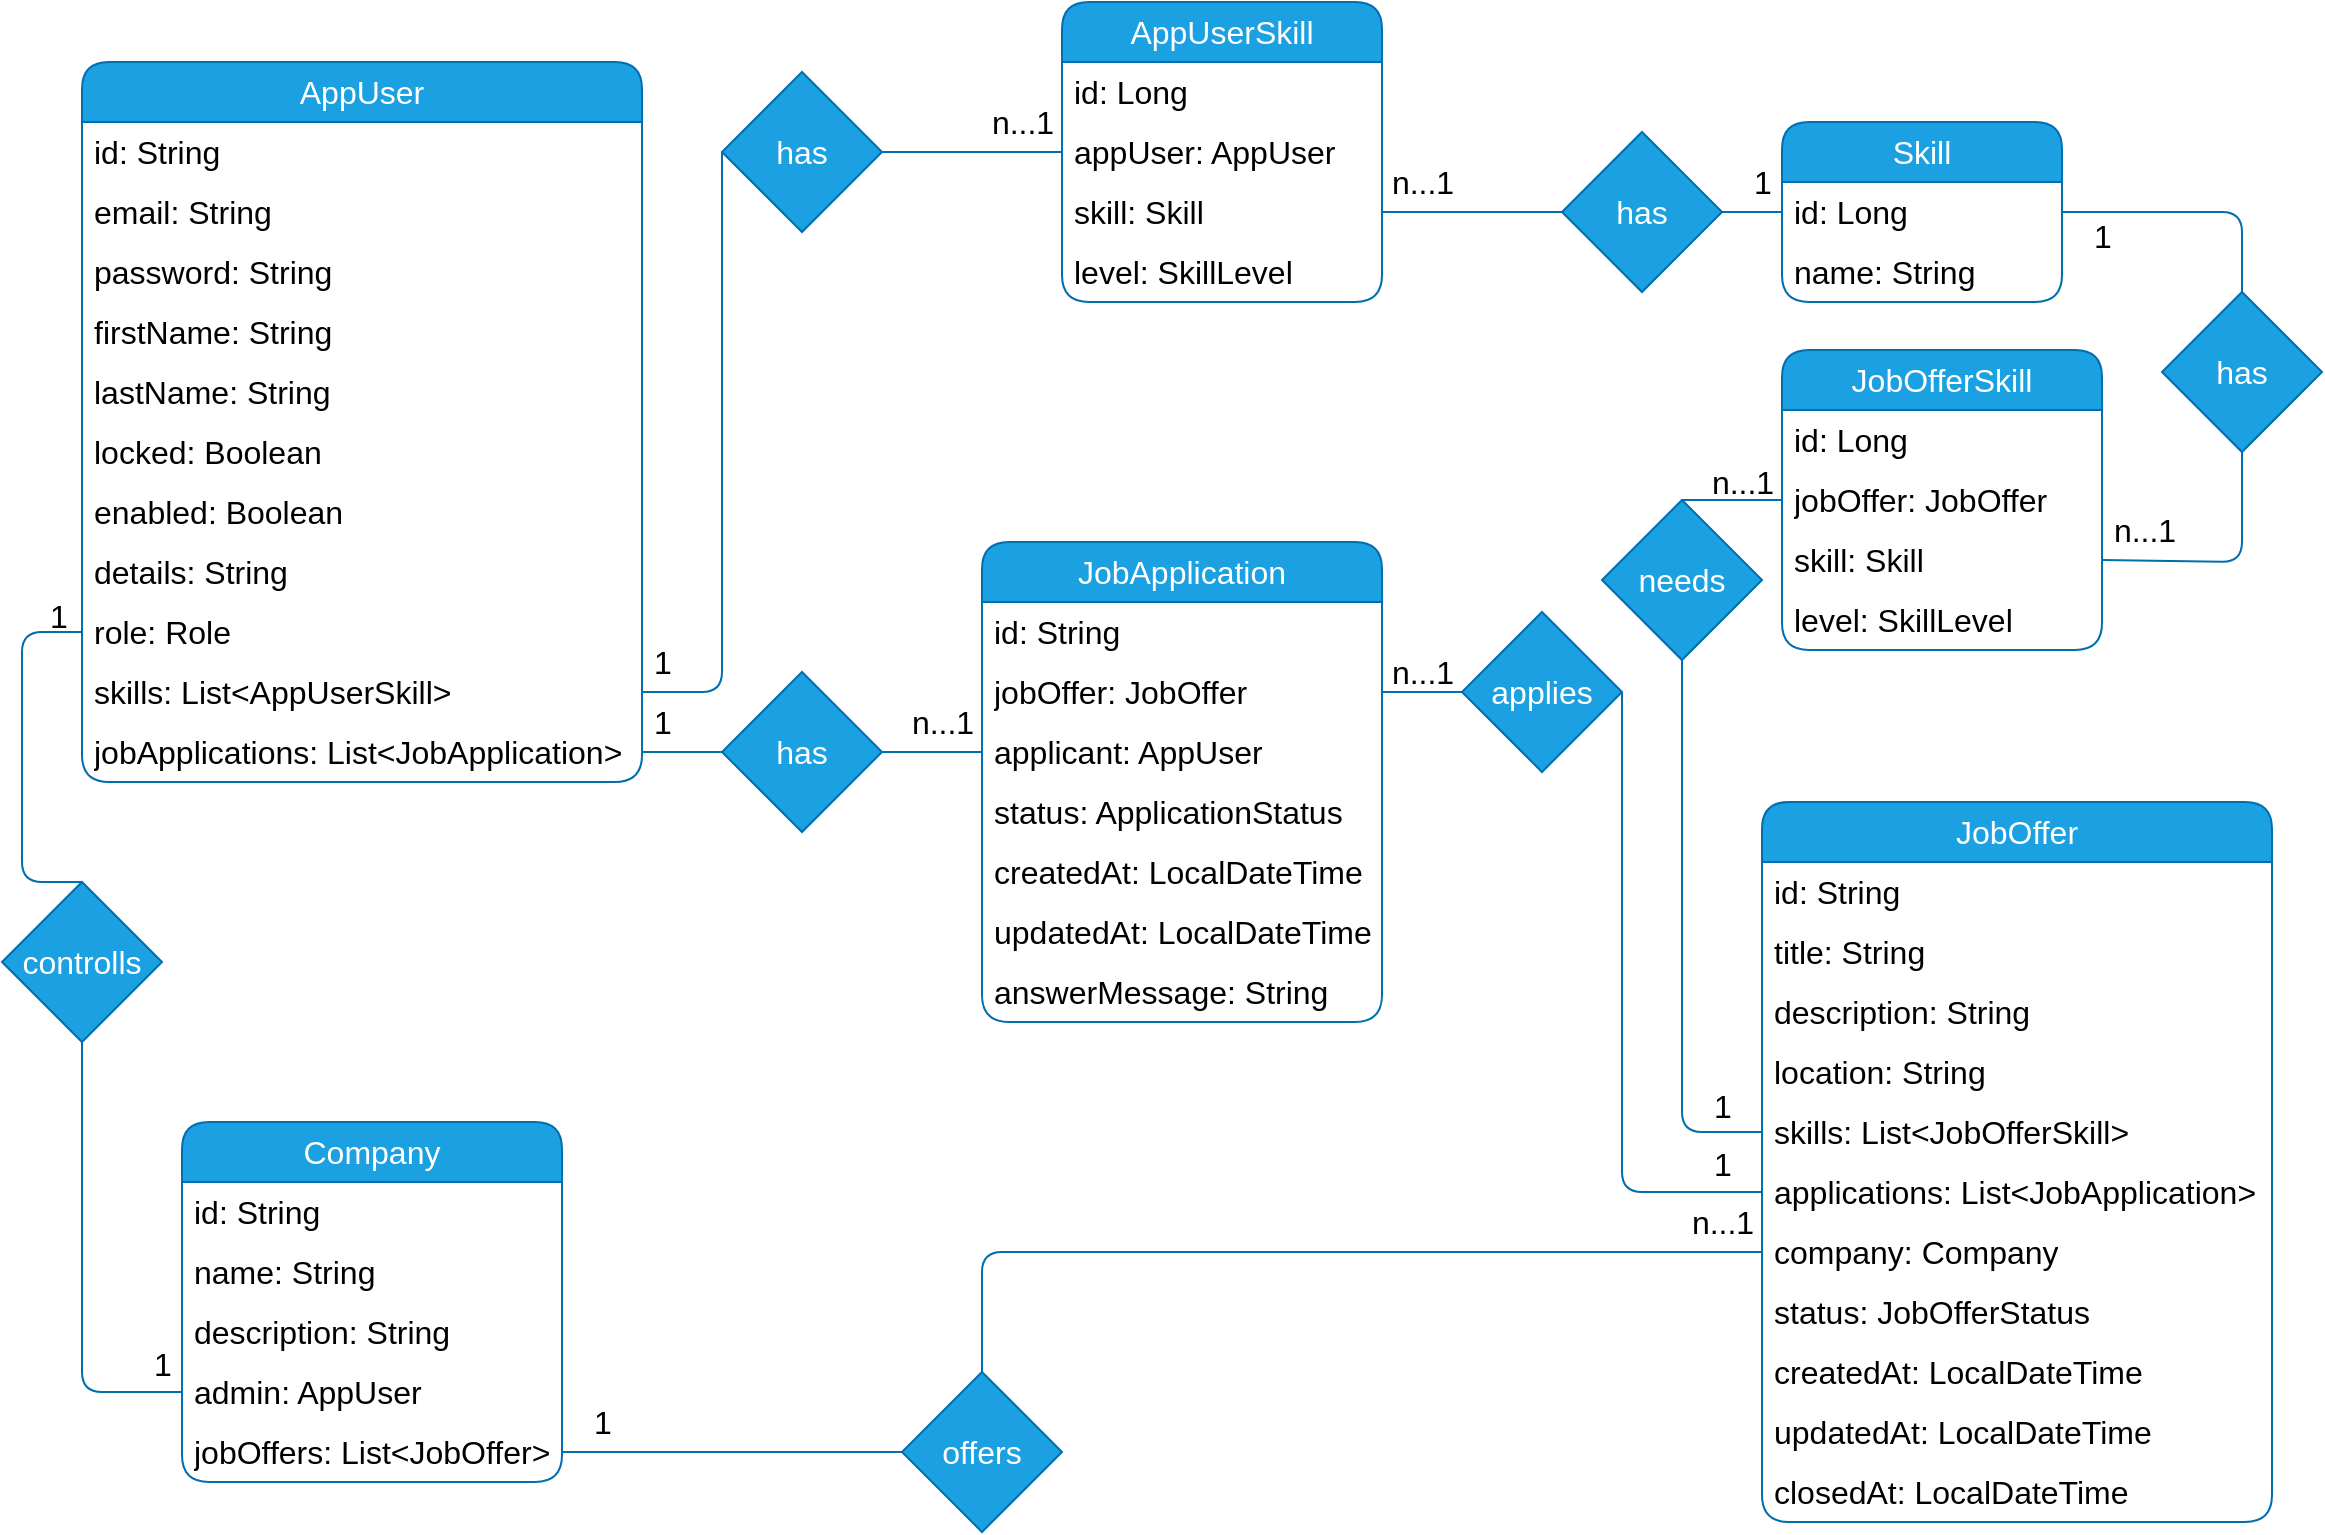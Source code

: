 <mxfile version="20.5.3" type="embed" pages="3"><diagram id="8QYswFCYHAxbA2caHM5U" name="ERM"><mxGraphModel dx="336" dy="162" grid="1" gridSize="10" guides="1" tooltips="1" connect="1" arrows="1" fold="1" page="1" pageScale="1" pageWidth="1169" pageHeight="827" math="0" shadow="0"><root><mxCell id="0"/><mxCell id="1" parent="0"/><mxCell id="2" value="AppUser" style="swimlane;fontStyle=0;childLayout=stackLayout;horizontal=1;startSize=30;horizontalStack=0;resizeParent=1;resizeParentMax=0;resizeLast=0;collapsible=1;marginBottom=0;whiteSpace=wrap;html=1;rounded=1;swimlaneLine=1;glass=0;shadow=0;fillColor=#1ba1e2;strokeColor=#006EAF;swimlaneFillColor=none;align=center;fontColor=#ffffff;fontSize=16;" parent="1" vertex="1"><mxGeometry x="40" y="70" width="280" height="360" as="geometry"><mxRectangle x="190" y="100" width="70" height="30" as="alternateBounds"/></mxGeometry></mxCell><mxCell id="3" value="id: String&lt;span style=&quot;white-space: pre; font-size: 16px;&quot;&gt;&lt;span style=&quot;white-space: pre; font-size: 16px;&quot;&gt;&#9;&lt;/span&gt;&lt;/span&gt;" style="text;strokeColor=none;fillColor=none;align=left;verticalAlign=middle;spacingLeft=4;spacingRight=4;overflow=hidden;points=[[0,0.5],[1,0.5]];portConstraint=eastwest;rotatable=0;whiteSpace=wrap;html=1;fontSize=16;" parent="2" vertex="1"><mxGeometry y="30" width="280" height="30" as="geometry"/></mxCell><mxCell id="4" value="email: String" style="text;strokeColor=none;fillColor=none;align=left;verticalAlign=middle;spacingLeft=4;spacingRight=4;overflow=hidden;points=[[0,0.5],[1,0.5]];portConstraint=eastwest;rotatable=0;whiteSpace=wrap;html=1;fontSize=16;" parent="2" vertex="1"><mxGeometry y="60" width="280" height="30" as="geometry"/></mxCell><mxCell id="5" value="password: String" style="text;strokeColor=none;fillColor=none;align=left;verticalAlign=middle;spacingLeft=4;spacingRight=4;overflow=hidden;points=[[0,0.5],[1,0.5]];portConstraint=eastwest;rotatable=0;whiteSpace=wrap;html=1;fontSize=16;" parent="2" vertex="1"><mxGeometry y="90" width="280" height="30" as="geometry"/></mxCell><mxCell id="21" value="firstName: String" style="text;strokeColor=none;fillColor=none;align=left;verticalAlign=middle;spacingLeft=4;spacingRight=4;overflow=hidden;points=[[0,0.5],[1,0.5]];portConstraint=eastwest;rotatable=0;whiteSpace=wrap;html=1;fontSize=16;" parent="2" vertex="1"><mxGeometry y="120" width="280" height="30" as="geometry"/></mxCell><mxCell id="22" value="lastName: String" style="text;strokeColor=none;fillColor=none;align=left;verticalAlign=middle;spacingLeft=4;spacingRight=4;overflow=hidden;points=[[0,0.5],[1,0.5]];portConstraint=eastwest;rotatable=0;whiteSpace=wrap;html=1;fontSize=16;" parent="2" vertex="1"><mxGeometry y="150" width="280" height="30" as="geometry"/></mxCell><mxCell id="25" value="locked: Boolean" style="text;strokeColor=none;fillColor=none;align=left;verticalAlign=middle;spacingLeft=4;spacingRight=4;overflow=hidden;points=[[0,0.5],[1,0.5]];portConstraint=eastwest;rotatable=0;whiteSpace=wrap;html=1;fontSize=16;" parent="2" vertex="1"><mxGeometry y="180" width="280" height="30" as="geometry"/></mxCell><mxCell id="24" value="enabled: Boolean" style="text;strokeColor=none;fillColor=none;align=left;verticalAlign=middle;spacingLeft=4;spacingRight=4;overflow=hidden;points=[[0,0.5],[1,0.5]];portConstraint=eastwest;rotatable=0;whiteSpace=wrap;html=1;fontSize=16;" parent="2" vertex="1"><mxGeometry y="210" width="280" height="30" as="geometry"/></mxCell><mxCell id="29" value="details: String" style="text;strokeColor=none;fillColor=none;align=left;verticalAlign=middle;spacingLeft=4;spacingRight=4;overflow=hidden;points=[[0,0.5],[1,0.5]];portConstraint=eastwest;rotatable=0;whiteSpace=wrap;html=1;fontSize=16;" parent="2" vertex="1"><mxGeometry y="240" width="280" height="30" as="geometry"/></mxCell><mxCell id="23" value="role: Role" style="text;strokeColor=none;fillColor=none;align=left;verticalAlign=middle;spacingLeft=4;spacingRight=4;overflow=hidden;points=[[0,0.5],[1,0.5]];portConstraint=eastwest;rotatable=0;whiteSpace=wrap;html=1;fontSize=16;" parent="2" vertex="1"><mxGeometry y="270" width="280" height="30" as="geometry"/></mxCell><mxCell id="116" value="skills: List&amp;lt;AppUserSkill&amp;gt;" style="text;strokeColor=none;fillColor=none;align=left;verticalAlign=middle;spacingLeft=4;spacingRight=4;overflow=hidden;points=[[0,0.5],[1,0.5]];portConstraint=eastwest;rotatable=0;whiteSpace=wrap;html=1;fontSize=16;" vertex="1" parent="2"><mxGeometry y="300" width="280" height="30" as="geometry"/></mxCell><mxCell id="117" value="jobApplications: List&amp;lt;JobApplication&amp;gt;" style="text;strokeColor=none;fillColor=none;align=left;verticalAlign=middle;spacingLeft=4;spacingRight=4;overflow=hidden;points=[[0,0.5],[1,0.5]];portConstraint=eastwest;rotatable=0;whiteSpace=wrap;html=1;fontSize=16;" vertex="1" parent="2"><mxGeometry y="330" width="280" height="30" as="geometry"/></mxCell><mxCell id="6" value="Skill" style="swimlane;fontStyle=0;childLayout=stackLayout;horizontal=1;startSize=30;horizontalStack=0;resizeParent=1;resizeParentMax=0;resizeLast=0;collapsible=1;marginBottom=0;whiteSpace=wrap;html=1;fillColor=#1ba1e2;swimlaneFillColor=none;rounded=1;glass=0;shadow=0;fontColor=#ffffff;strokeColor=#006EAF;fontSize=16;" parent="1" vertex="1"><mxGeometry x="890" y="100" width="140" height="90" as="geometry"/></mxCell><mxCell id="7" value="id: Long" style="text;strokeColor=none;fillColor=none;align=left;verticalAlign=middle;spacingLeft=4;spacingRight=4;overflow=hidden;points=[[0,0.5],[1,0.5]];portConstraint=eastwest;rotatable=0;whiteSpace=wrap;html=1;fontSize=16;" parent="6" vertex="1"><mxGeometry y="30" width="140" height="30" as="geometry"/></mxCell><mxCell id="8" value="name: String" style="text;strokeColor=none;fillColor=none;align=left;verticalAlign=middle;spacingLeft=4;spacingRight=4;overflow=hidden;points=[[0,0.5],[1,0.5]];portConstraint=eastwest;rotatable=0;whiteSpace=wrap;html=1;fontSize=16;" parent="6" vertex="1"><mxGeometry y="60" width="140" height="30" as="geometry"/></mxCell><mxCell id="10" value="Company" style="swimlane;fontStyle=0;childLayout=stackLayout;horizontal=1;startSize=30;horizontalStack=0;resizeParent=1;resizeParentMax=0;resizeLast=0;collapsible=1;marginBottom=0;whiteSpace=wrap;html=1;rounded=1;fillColor=#1ba1e2;fontColor=#ffffff;strokeColor=#006EAF;fontSize=16;" parent="1" vertex="1"><mxGeometry x="90" y="600" width="190" height="180" as="geometry"/></mxCell><mxCell id="11" value="id: String" style="text;strokeColor=none;fillColor=none;align=left;verticalAlign=middle;spacingLeft=4;spacingRight=4;overflow=hidden;points=[[0,0.5],[1,0.5]];portConstraint=eastwest;rotatable=0;whiteSpace=wrap;html=1;fontSize=16;" parent="10" vertex="1"><mxGeometry y="30" width="190" height="30" as="geometry"/></mxCell><mxCell id="12" value="name: String" style="text;strokeColor=none;fillColor=none;align=left;verticalAlign=middle;spacingLeft=4;spacingRight=4;overflow=hidden;points=[[0,0.5],[1,0.5]];portConstraint=eastwest;rotatable=0;whiteSpace=wrap;html=1;fontSize=16;" parent="10" vertex="1"><mxGeometry y="60" width="190" height="30" as="geometry"/></mxCell><mxCell id="13" value="description: String" style="text;strokeColor=none;fillColor=none;align=left;verticalAlign=middle;spacingLeft=4;spacingRight=4;overflow=hidden;points=[[0,0.5],[1,0.5]];portConstraint=eastwest;rotatable=0;whiteSpace=wrap;html=1;fontSize=16;" parent="10" vertex="1"><mxGeometry y="90" width="190" height="30" as="geometry"/></mxCell><mxCell id="136" value="admin: AppUser" style="text;strokeColor=none;fillColor=none;align=left;verticalAlign=middle;spacingLeft=4;spacingRight=4;overflow=hidden;points=[[0,0.5],[1,0.5]];portConstraint=eastwest;rotatable=0;whiteSpace=wrap;html=1;fontSize=16;" vertex="1" parent="10"><mxGeometry y="120" width="190" height="30" as="geometry"/></mxCell><mxCell id="137" value="jobOffers: List&amp;lt;JobOffer&amp;gt;" style="text;strokeColor=none;fillColor=none;align=left;verticalAlign=middle;spacingLeft=4;spacingRight=4;overflow=hidden;points=[[0,0.5],[1,0.5]];portConstraint=eastwest;rotatable=0;whiteSpace=wrap;html=1;fontSize=16;" vertex="1" parent="10"><mxGeometry y="150" width="190" height="30" as="geometry"/></mxCell><mxCell id="14" value="JobOffer" style="swimlane;fontStyle=0;childLayout=stackLayout;horizontal=1;startSize=30;horizontalStack=0;resizeParent=1;resizeParentMax=0;resizeLast=0;collapsible=1;marginBottom=0;whiteSpace=wrap;html=1;rounded=1;fillColor=#1ba1e2;fontColor=#ffffff;strokeColor=#006EAF;fontSize=16;" parent="1" vertex="1"><mxGeometry x="880" y="440" width="255" height="360" as="geometry"/></mxCell><mxCell id="15" value="id: String" style="text;strokeColor=none;fillColor=none;align=left;verticalAlign=middle;spacingLeft=4;spacingRight=4;overflow=hidden;points=[[0,0.5],[1,0.5]];portConstraint=eastwest;rotatable=0;whiteSpace=wrap;html=1;fontSize=16;" parent="14" vertex="1"><mxGeometry y="30" width="255" height="30" as="geometry"/></mxCell><mxCell id="16" value="title: String" style="text;strokeColor=none;fillColor=none;align=left;verticalAlign=middle;spacingLeft=4;spacingRight=4;overflow=hidden;points=[[0,0.5],[1,0.5]];portConstraint=eastwest;rotatable=0;whiteSpace=wrap;html=1;fontSize=16;" parent="14" vertex="1"><mxGeometry y="60" width="255" height="30" as="geometry"/></mxCell><mxCell id="17" value="description: String" style="text;strokeColor=none;fillColor=none;align=left;verticalAlign=middle;spacingLeft=4;spacingRight=4;overflow=hidden;points=[[0,0.5],[1,0.5]];portConstraint=eastwest;rotatable=0;whiteSpace=wrap;html=1;fontSize=16;" parent="14" vertex="1"><mxGeometry y="90" width="255" height="30" as="geometry"/></mxCell><mxCell id="28" value="location: String" style="text;strokeColor=none;fillColor=none;align=left;verticalAlign=middle;spacingLeft=4;spacingRight=4;overflow=hidden;points=[[0,0.5],[1,0.5]];portConstraint=eastwest;rotatable=0;whiteSpace=wrap;html=1;fontSize=16;" parent="14" vertex="1"><mxGeometry y="120" width="255" height="30" as="geometry"/></mxCell><mxCell id="138" value="skills: List&amp;lt;JobOfferSkill&amp;gt;" style="text;strokeColor=none;fillColor=none;align=left;verticalAlign=middle;spacingLeft=4;spacingRight=4;overflow=hidden;points=[[0,0.5],[1,0.5]];portConstraint=eastwest;rotatable=0;whiteSpace=wrap;html=1;fontSize=16;" vertex="1" parent="14"><mxGeometry y="150" width="255" height="30" as="geometry"/></mxCell><mxCell id="115" value="applications: List&amp;lt;JobApplication&amp;gt;" style="text;strokeColor=none;fillColor=none;align=left;verticalAlign=middle;spacingLeft=4;spacingRight=4;overflow=hidden;points=[[0,0.5],[1,0.5]];portConstraint=eastwest;rotatable=0;whiteSpace=wrap;html=1;fontSize=16;" vertex="1" parent="14"><mxGeometry y="180" width="255" height="30" as="geometry"/></mxCell><mxCell id="139" value="company: Company" style="text;strokeColor=none;fillColor=none;align=left;verticalAlign=middle;spacingLeft=4;spacingRight=4;overflow=hidden;points=[[0,0.5],[1,0.5]];portConstraint=eastwest;rotatable=0;whiteSpace=wrap;html=1;fontSize=16;" vertex="1" parent="14"><mxGeometry y="210" width="255" height="30" as="geometry"/></mxCell><mxCell id="140" value="status: JobOfferStatus" style="text;strokeColor=none;fillColor=none;align=left;verticalAlign=middle;spacingLeft=4;spacingRight=4;overflow=hidden;points=[[0,0.5],[1,0.5]];portConstraint=eastwest;rotatable=0;whiteSpace=wrap;html=1;fontSize=16;" vertex="1" parent="14"><mxGeometry y="240" width="255" height="30" as="geometry"/></mxCell><mxCell id="142" value="createdAt: LocalDateTime" style="text;strokeColor=none;fillColor=none;align=left;verticalAlign=middle;spacingLeft=4;spacingRight=4;overflow=hidden;points=[[0,0.5],[1,0.5]];portConstraint=eastwest;rotatable=0;whiteSpace=wrap;html=1;fontSize=16;" vertex="1" parent="14"><mxGeometry y="270" width="255" height="30" as="geometry"/></mxCell><mxCell id="143" value="updatedAt: LocalDateTime" style="text;strokeColor=none;fillColor=none;align=left;verticalAlign=middle;spacingLeft=4;spacingRight=4;overflow=hidden;points=[[0,0.5],[1,0.5]];portConstraint=eastwest;rotatable=0;whiteSpace=wrap;html=1;fontSize=16;" vertex="1" parent="14"><mxGeometry y="300" width="255" height="30" as="geometry"/></mxCell><mxCell id="141" value="closedAt: LocalDateTime" style="text;strokeColor=none;fillColor=none;align=left;verticalAlign=middle;spacingLeft=4;spacingRight=4;overflow=hidden;points=[[0,0.5],[1,0.5]];portConstraint=eastwest;rotatable=0;whiteSpace=wrap;html=1;fontSize=16;" vertex="1" parent="14"><mxGeometry y="330" width="255" height="30" as="geometry"/></mxCell><mxCell id="37" style="edgeStyle=none;rounded=1;html=1;exitX=0;exitY=0.5;exitDx=0;exitDy=0;entryX=1;entryY=0.5;entryDx=0;entryDy=0;shadow=0;labelBackgroundColor=default;labelBorderColor=none;strokeColor=#006EAF;strokeWidth=1;fontSize=16;fontColor=#F0F0F0;startArrow=none;startFill=0;endArrow=none;endFill=0;fillColor=#1ba1e2;" parent="1" source="35" target="116" edge="1"><mxGeometry relative="1" as="geometry"><Array as="points"><mxPoint x="360" y="385"/></Array></mxGeometry></mxCell><mxCell id="40" value="1" style="edgeLabel;html=1;align=center;verticalAlign=middle;resizable=0;points=[];fontSize=16;fontColor=default;labelBackgroundColor=none;" parent="37" vertex="1" connectable="0"><mxGeometry x="0.108" y="3" relative="1" as="geometry"><mxPoint x="-33" y="83" as="offset"/></mxGeometry></mxCell><mxCell id="39" style="edgeStyle=none;rounded=1;html=1;exitX=1;exitY=0.5;exitDx=0;exitDy=0;entryX=0;entryY=0.5;entryDx=0;entryDy=0;shadow=0;labelBackgroundColor=default;labelBorderColor=none;strokeColor=#006EAF;strokeWidth=1;fontSize=16;fontColor=default;startArrow=none;startFill=0;endArrow=none;endFill=0;fillColor=#1ba1e2;" parent="1" source="97" target="7" edge="1"><mxGeometry relative="1" as="geometry"/></mxCell><mxCell id="35" value="has" style="rhombus;whiteSpace=wrap;html=1;rounded=0;shadow=0;glass=0;strokeColor=#006EAF;fontColor=#ffffff;fillColor=#1ba1e2;fontSize=16;" parent="1" vertex="1"><mxGeometry x="360" y="75" width="80" height="80" as="geometry"/></mxCell><mxCell id="43" style="edgeStyle=none;rounded=1;html=1;entryX=1;entryY=0.5;entryDx=0;entryDy=0;shadow=0;labelBackgroundColor=default;labelBorderColor=none;strokeColor=#006EAF;strokeWidth=1;fontSize=16;fontColor=default;startArrow=none;startFill=0;endArrow=none;endFill=0;fillColor=#1ba1e2;exitX=0.5;exitY=0;exitDx=0;exitDy=0;" parent="1" source="152" target="7" edge="1"><mxGeometry relative="1" as="geometry"><mxPoint x="1120" y="300" as="sourcePoint"/><Array as="points"><mxPoint x="1120" y="145"/></Array></mxGeometry></mxCell><mxCell id="46" value="n...1" style="edgeLabel;html=1;align=center;verticalAlign=middle;resizable=0;points=[];fontSize=16;fontColor=default;labelBackgroundColor=none;" parent="43" vertex="1" connectable="0"><mxGeometry x="0.255" y="-3" relative="1" as="geometry"><mxPoint x="-8" y="162" as="offset"/></mxGeometry></mxCell><mxCell id="45" style="edgeStyle=none;rounded=1;html=1;exitX=0.5;exitY=1;exitDx=0;exitDy=0;entryX=0;entryY=0.5;entryDx=0;entryDy=0;shadow=0;labelBackgroundColor=default;labelBorderColor=none;strokeColor=#006EAF;strokeWidth=1;fontSize=16;fontColor=default;startArrow=none;startFill=0;endArrow=none;endFill=0;fillColor=#1ba1e2;" parent="1" source="42" target="138" edge="1"><mxGeometry relative="1" as="geometry"><Array as="points"><mxPoint x="840" y="605"/></Array></mxGeometry></mxCell><mxCell id="47" value="1" style="edgeLabel;html=1;align=center;verticalAlign=middle;resizable=0;points=[];fontSize=16;fontColor=default;labelBackgroundColor=none;" parent="45" vertex="1" connectable="0"><mxGeometry x="0.236" y="2" relative="1" as="geometry"><mxPoint x="18" y="52" as="offset"/></mxGeometry></mxCell><mxCell id="42" value="needs" style="rhombus;whiteSpace=wrap;html=1;rounded=0;shadow=0;glass=0;strokeColor=#006EAF;fontSize=16;fontColor=#ffffff;fillColor=#1ba1e2;" parent="1" vertex="1"><mxGeometry x="800" y="289" width="80" height="80" as="geometry"/></mxCell><mxCell id="49" style="edgeStyle=none;rounded=1;html=1;exitX=0.5;exitY=0;exitDx=0;exitDy=0;entryX=0;entryY=0.5;entryDx=0;entryDy=0;shadow=0;labelBackgroundColor=default;labelBorderColor=none;strokeColor=#006EAF;strokeWidth=1;fontSize=16;fontColor=default;startArrow=none;startFill=0;endArrow=none;endFill=0;fillColor=#1ba1e2;" parent="1" source="48" target="139" edge="1"><mxGeometry relative="1" as="geometry"><Array as="points"><mxPoint x="490" y="665"/></Array></mxGeometry></mxCell><mxCell id="51" value="n...1" style="edgeLabel;html=1;align=center;verticalAlign=middle;resizable=0;points=[];fontSize=16;fontColor=default;labelBackgroundColor=none;" parent="49" vertex="1" connectable="0"><mxGeometry x="0.005" y="4" relative="1" as="geometry"><mxPoint x="204" y="-11" as="offset"/></mxGeometry></mxCell><mxCell id="50" style="edgeStyle=none;rounded=1;html=1;exitX=0;exitY=0.5;exitDx=0;exitDy=0;entryX=1;entryY=0.5;entryDx=0;entryDy=0;shadow=0;labelBackgroundColor=default;labelBorderColor=none;strokeColor=#006EAF;strokeWidth=1;fontSize=16;fontColor=default;startArrow=none;startFill=0;endArrow=none;endFill=0;fillColor=#1ba1e2;" parent="1" source="48" target="137" edge="1"><mxGeometry relative="1" as="geometry"/></mxCell><mxCell id="52" value="1" style="edgeLabel;html=1;align=center;verticalAlign=middle;resizable=0;points=[];fontSize=16;fontColor=default;labelBackgroundColor=none;" parent="50" vertex="1" connectable="0"><mxGeometry x="0.096" y="-2" relative="1" as="geometry"><mxPoint x="-57" y="-13" as="offset"/></mxGeometry></mxCell><mxCell id="48" value="offers" style="rhombus;whiteSpace=wrap;html=1;rounded=0;shadow=0;glass=0;strokeColor=#006EAF;fontSize=16;fontColor=#ffffff;fillColor=#1ba1e2;" parent="1" vertex="1"><mxGeometry x="450" y="725" width="80" height="80" as="geometry"/></mxCell><mxCell id="54" style="edgeStyle=none;html=1;exitX=0.5;exitY=0;exitDx=0;exitDy=0;shadow=0;labelBackgroundColor=default;labelBorderColor=none;strokeColor=#006EAF;strokeWidth=1;fontSize=16;fontColor=#F0F0F0;startArrow=none;startFill=0;endArrow=none;endFill=0;fillColor=#1ba1e2;rounded=1;entryX=0;entryY=0.5;entryDx=0;entryDy=0;" parent="1" source="53" target="23" edge="1"><mxGeometry relative="1" as="geometry"><Array as="points"><mxPoint x="10" y="480"/><mxPoint x="10" y="355"/></Array><mxPoint x="188" y="160" as="targetPoint"/></mxGeometry></mxCell><mxCell id="58" value="1" style="edgeLabel;html=1;align=center;verticalAlign=middle;resizable=0;points=[];fontSize=16;labelBackgroundColor=none;" parent="54" vertex="1" connectable="0"><mxGeometry x="0.502" relative="1" as="geometry"><mxPoint x="18" y="-24" as="offset"/></mxGeometry></mxCell><mxCell id="53" value="controlls" style="rhombus;whiteSpace=wrap;html=1;rounded=0;shadow=0;glass=0;strokeColor=#006EAF;fontSize=16;fontColor=#ffffff;fillColor=#1ba1e2;" parent="1" vertex="1"><mxGeometry y="480" width="80" height="80" as="geometry"/></mxCell><mxCell id="63" style="edgeStyle=none;html=1;exitX=1;exitY=0.5;exitDx=0;exitDy=0;fontSize=16;endArrow=none;endFill=0;fillColor=#1ba1e2;strokeColor=#006EAF;entryX=0;entryY=0.5;entryDx=0;entryDy=0;" parent="1" source="61" target="115" edge="1"><mxGeometry relative="1" as="geometry"><Array as="points"><mxPoint x="810" y="635"/></Array><mxPoint x="880" y="640" as="targetPoint"/></mxGeometry></mxCell><mxCell id="64" value="1" style="edgeLabel;html=1;align=center;verticalAlign=middle;resizable=0;points=[];fontSize=16;labelBackgroundColor=none;" parent="63" vertex="1" connectable="0"><mxGeometry x="0.09" y="3" relative="1" as="geometry"><mxPoint x="47" y="61" as="offset"/></mxGeometry></mxCell><mxCell id="61" value="applies" style="rhombus;whiteSpace=wrap;html=1;rounded=0;shadow=0;glass=0;strokeColor=#006EAF;fontColor=#ffffff;fillColor=#1ba1e2;fontSize=16;" parent="1" vertex="1"><mxGeometry x="730" y="345" width="80" height="80" as="geometry"/></mxCell><mxCell id="62" style="edgeStyle=none;html=1;exitX=1;exitY=0.5;exitDx=0;exitDy=0;entryX=0;entryY=0.5;entryDx=0;entryDy=0;fontSize=16;endArrow=none;endFill=0;fillColor=#1ba1e2;strokeColor=#006EAF;startArrow=none;" parent="1" source="121" target="61" edge="1"><mxGeometry relative="1" as="geometry"><Array as="points"/></mxGeometry></mxCell><mxCell id="75" value="JobApplication" style="swimlane;fontStyle=0;childLayout=stackLayout;horizontal=1;startSize=30;horizontalStack=0;resizeParent=1;resizeParentMax=0;resizeLast=0;collapsible=1;marginBottom=0;whiteSpace=wrap;html=1;rounded=1;swimlaneLine=1;glass=0;shadow=0;fillColor=#1ba1e2;strokeColor=#006EAF;swimlaneFillColor=none;align=center;fontColor=#ffffff;fontSize=16;" parent="1" vertex="1"><mxGeometry x="490" y="310" width="200" height="240" as="geometry"><mxRectangle x="190" y="100" width="70" height="30" as="alternateBounds"/></mxGeometry></mxCell><mxCell id="120" value="id: String" style="text;strokeColor=none;fillColor=none;align=left;verticalAlign=middle;spacingLeft=4;spacingRight=4;overflow=hidden;points=[[0,0.5],[1,0.5]];portConstraint=eastwest;rotatable=0;whiteSpace=wrap;html=1;fontSize=16;" vertex="1" parent="75"><mxGeometry y="30" width="200" height="30" as="geometry"/></mxCell><mxCell id="121" value="jobOffer: JobOffer" style="text;strokeColor=none;fillColor=none;align=left;verticalAlign=middle;spacingLeft=4;spacingRight=4;overflow=hidden;points=[[0,0.5],[1,0.5]];portConstraint=eastwest;rotatable=0;whiteSpace=wrap;html=1;fontSize=16;" vertex="1" parent="75"><mxGeometry y="60" width="200" height="30" as="geometry"/></mxCell><mxCell id="122" value="applicant: AppUser" style="text;strokeColor=none;fillColor=none;align=left;verticalAlign=middle;spacingLeft=4;spacingRight=4;overflow=hidden;points=[[0,0.5],[1,0.5]];portConstraint=eastwest;rotatable=0;whiteSpace=wrap;html=1;fontSize=16;" vertex="1" parent="75"><mxGeometry y="90" width="200" height="30" as="geometry"/></mxCell><mxCell id="123" value="status: ApplicationStatus" style="text;strokeColor=none;fillColor=none;align=left;verticalAlign=middle;spacingLeft=4;spacingRight=4;overflow=hidden;points=[[0,0.5],[1,0.5]];portConstraint=eastwest;rotatable=0;whiteSpace=wrap;html=1;fontSize=16;" vertex="1" parent="75"><mxGeometry y="120" width="200" height="30" as="geometry"/></mxCell><mxCell id="129" value="createdAt: LocalDateTime" style="text;strokeColor=none;fillColor=none;align=left;verticalAlign=middle;spacingLeft=4;spacingRight=4;overflow=hidden;points=[[0,0.5],[1,0.5]];portConstraint=eastwest;rotatable=0;whiteSpace=wrap;html=1;fontSize=16;" vertex="1" parent="75"><mxGeometry y="150" width="200" height="30" as="geometry"/></mxCell><mxCell id="131" value="updatedAt: LocalDateTime" style="text;strokeColor=none;fillColor=none;align=left;verticalAlign=middle;spacingLeft=4;spacingRight=4;overflow=hidden;points=[[0,0.5],[1,0.5]];portConstraint=eastwest;rotatable=0;whiteSpace=wrap;html=1;fontSize=16;" vertex="1" parent="75"><mxGeometry y="180" width="200" height="30" as="geometry"/></mxCell><mxCell id="130" value="answerMessage: String" style="text;strokeColor=none;fillColor=none;align=left;verticalAlign=middle;spacingLeft=4;spacingRight=4;overflow=hidden;points=[[0,0.5],[1,0.5]];portConstraint=eastwest;rotatable=0;whiteSpace=wrap;html=1;fontSize=16;" vertex="1" parent="75"><mxGeometry y="210" width="200" height="30" as="geometry"/></mxCell><mxCell id="85" value="" style="edgeStyle=none;html=1;exitX=1;exitY=0.5;exitDx=0;exitDy=0;entryX=0;entryY=0.5;entryDx=0;entryDy=0;fontSize=16;endArrow=none;endFill=0;fillColor=#1ba1e2;strokeColor=#006EAF;startArrow=none;" parent="1" source="132" target="122" edge="1"><mxGeometry relative="1" as="geometry"><Array as="points"/><mxPoint x="180" y="175" as="sourcePoint"/><mxPoint x="540" y="280" as="targetPoint"/></mxGeometry></mxCell><mxCell id="93" style="edgeStyle=none;rounded=1;html=1;exitX=0.5;exitY=1;exitDx=0;exitDy=0;entryX=0;entryY=0.5;entryDx=0;entryDy=0;shadow=0;labelBackgroundColor=default;labelBorderColor=none;strokeColor=#006EAF;strokeWidth=1;fontSize=16;fontColor=default;startArrow=none;startFill=0;endArrow=none;endFill=0;fillColor=#1ba1e2;" edge="1" parent="1" source="53" target="136"><mxGeometry relative="1" as="geometry"><mxPoint x="430.0" y="570" as="sourcePoint"/><mxPoint x="189.44" y="630" as="targetPoint"/><Array as="points"><mxPoint x="40" y="735"/></Array></mxGeometry></mxCell><mxCell id="94" value="1" style="edgeLabel;html=1;align=center;verticalAlign=middle;resizable=0;points=[];fontSize=16;fontColor=default;labelBackgroundColor=none;" vertex="1" connectable="0" parent="93"><mxGeometry x="0.096" y="-2" relative="1" as="geometry"><mxPoint x="42" y="37" as="offset"/></mxGeometry></mxCell><mxCell id="87" value="AppUserSkill" style="swimlane;fontStyle=0;childLayout=stackLayout;horizontal=1;startSize=30;horizontalStack=0;resizeParent=1;resizeParentMax=0;resizeLast=0;collapsible=1;marginBottom=0;whiteSpace=wrap;html=1;rounded=1;swimlaneLine=1;glass=0;shadow=0;fillColor=#1ba1e2;strokeColor=#006EAF;swimlaneFillColor=none;align=center;fontColor=#ffffff;fontSize=16;" parent="1" vertex="1"><mxGeometry x="530" y="40" width="160" height="150" as="geometry"><mxRectangle x="190" y="100" width="70" height="30" as="alternateBounds"/></mxGeometry></mxCell><mxCell id="100" value="id: Long&lt;span style=&quot;white-space: pre; font-size: 16px;&quot;&gt;&lt;span style=&quot;white-space: pre; font-size: 16px;&quot;&gt;&#9;&lt;/span&gt;&lt;/span&gt;" style="text;strokeColor=none;fillColor=none;align=left;verticalAlign=middle;spacingLeft=4;spacingRight=4;overflow=hidden;points=[[0,0.5],[1,0.5]];portConstraint=eastwest;rotatable=0;whiteSpace=wrap;html=1;fontSize=16;" vertex="1" parent="87"><mxGeometry y="30" width="160" height="30" as="geometry"/></mxCell><mxCell id="101" value="appUser: AppUser" style="text;strokeColor=none;fillColor=none;align=left;verticalAlign=middle;spacingLeft=4;spacingRight=4;overflow=hidden;points=[[0,0.5],[1,0.5]];portConstraint=eastwest;rotatable=0;whiteSpace=wrap;html=1;fontSize=16;" vertex="1" parent="87"><mxGeometry y="60" width="160" height="30" as="geometry"/></mxCell><mxCell id="103" value="skill: Skill" style="text;strokeColor=none;fillColor=none;align=left;verticalAlign=middle;spacingLeft=4;spacingRight=4;overflow=hidden;points=[[0,0.5],[1,0.5]];portConstraint=eastwest;rotatable=0;whiteSpace=wrap;html=1;fontSize=16;" vertex="1" parent="87"><mxGeometry y="90" width="160" height="30" as="geometry"/></mxCell><mxCell id="105" value="level: SkillLevel" style="text;strokeColor=none;fillColor=none;align=left;verticalAlign=middle;spacingLeft=4;spacingRight=4;overflow=hidden;points=[[0,0.5],[1,0.5]];portConstraint=eastwest;rotatable=0;whiteSpace=wrap;html=1;fontSize=16;" vertex="1" parent="87"><mxGeometry y="120" width="160" height="30" as="geometry"/></mxCell><mxCell id="95" value="" style="edgeStyle=none;rounded=1;html=1;exitX=1;exitY=0.5;exitDx=0;exitDy=0;entryX=0;entryY=0.5;entryDx=0;entryDy=0;shadow=0;labelBackgroundColor=default;labelBorderColor=none;strokeColor=#006EAF;strokeWidth=1;fontSize=16;fontColor=default;startArrow=none;startFill=0;endArrow=none;endFill=0;fillColor=#1ba1e2;" edge="1" parent="1" source="35" target="101"><mxGeometry relative="1" as="geometry"><mxPoint x="454.0" y="85" as="sourcePoint"/><mxPoint x="940" y="80" as="targetPoint"/></mxGeometry></mxCell><mxCell id="96" value="1" style="edgeLabel;html=1;align=center;verticalAlign=middle;resizable=0;points=[];fontSize=16;fontColor=default;labelBackgroundColor=none;" vertex="1" connectable="0" parent="95"><mxGeometry x="-0.093" y="-1" relative="1" as="geometry"><mxPoint x="399" y="14" as="offset"/></mxGeometry></mxCell><mxCell id="97" value="has" style="rhombus;whiteSpace=wrap;html=1;rounded=0;shadow=0;glass=0;strokeColor=#006EAF;fontColor=#ffffff;fillColor=#1ba1e2;fontSize=16;" vertex="1" parent="1"><mxGeometry x="780" y="105" width="80" height="80" as="geometry"/></mxCell><mxCell id="98" value="" style="edgeStyle=none;rounded=1;html=1;exitX=1;exitY=0.5;exitDx=0;exitDy=0;entryX=0;entryY=0.5;entryDx=0;entryDy=0;shadow=0;labelBackgroundColor=default;labelBorderColor=none;strokeColor=#006EAF;strokeWidth=1;fontSize=16;fontColor=default;startArrow=none;startFill=0;endArrow=none;endFill=0;fillColor=#1ba1e2;" edge="1" parent="1" source="103" target="97"><mxGeometry relative="1" as="geometry"><mxPoint x="680" y="85" as="sourcePoint"/><mxPoint x="940.0" y="80" as="targetPoint"/></mxGeometry></mxCell><mxCell id="102" value="n...1" style="edgeLabel;html=1;align=center;verticalAlign=middle;resizable=0;points=[];fontSize=16;fontColor=default;labelBackgroundColor=none;" vertex="1" connectable="0" parent="1"><mxGeometry x="510.003" y="100" as="geometry"/></mxCell><mxCell id="106" value="n...1" style="edgeLabel;html=1;align=center;verticalAlign=middle;resizable=0;points=[];fontSize=16;fontColor=default;labelBackgroundColor=none;" vertex="1" connectable="0" parent="1"><mxGeometry x="710.003" y="130" as="geometry"/></mxCell><mxCell id="88" value="JobOfferSkill" style="swimlane;fontStyle=0;childLayout=stackLayout;horizontal=1;startSize=30;horizontalStack=0;resizeParent=1;resizeParentMax=0;resizeLast=0;collapsible=1;marginBottom=0;whiteSpace=wrap;html=1;rounded=1;swimlaneLine=1;glass=0;shadow=0;fillColor=#1ba1e2;strokeColor=#006EAF;swimlaneFillColor=none;align=center;fontColor=#ffffff;fontSize=16;" parent="1" vertex="1"><mxGeometry x="890" y="214" width="160" height="150" as="geometry"><mxRectangle x="190" y="100" width="70" height="30" as="alternateBounds"/></mxGeometry></mxCell><mxCell id="112" value="id: Long" style="text;strokeColor=none;fillColor=none;align=left;verticalAlign=middle;spacingLeft=4;spacingRight=4;overflow=hidden;points=[[0,0.5],[1,0.5]];portConstraint=eastwest;rotatable=0;whiteSpace=wrap;html=1;fontSize=16;" vertex="1" parent="88"><mxGeometry y="30" width="160" height="30" as="geometry"/></mxCell><mxCell id="109" value="jobOffer: JobOffer" style="text;strokeColor=none;fillColor=none;align=left;verticalAlign=middle;spacingLeft=4;spacingRight=4;overflow=hidden;points=[[0,0.5],[1,0.5]];portConstraint=eastwest;rotatable=0;whiteSpace=wrap;html=1;fontSize=16;" vertex="1" parent="88"><mxGeometry y="60" width="160" height="30" as="geometry"/></mxCell><mxCell id="113" value="skill: Skill" style="text;strokeColor=none;fillColor=none;align=left;verticalAlign=middle;spacingLeft=4;spacingRight=4;overflow=hidden;points=[[0,0.5],[1,0.5]];portConstraint=eastwest;rotatable=0;whiteSpace=wrap;html=1;fontSize=16;" vertex="1" parent="88"><mxGeometry y="90" width="160" height="30" as="geometry"/></mxCell><mxCell id="114" value="level: SkillLevel" style="text;strokeColor=none;fillColor=none;align=left;verticalAlign=middle;spacingLeft=4;spacingRight=4;overflow=hidden;points=[[0,0.5],[1,0.5]];portConstraint=eastwest;rotatable=0;whiteSpace=wrap;html=1;fontSize=16;" vertex="1" parent="88"><mxGeometry y="120" width="160" height="30" as="geometry"/></mxCell><mxCell id="107" value="" style="edgeStyle=none;rounded=1;html=1;exitX=0.5;exitY=0;exitDx=0;exitDy=0;entryX=0;entryY=0.5;entryDx=0;entryDy=0;shadow=0;labelBackgroundColor=default;labelBorderColor=none;strokeColor=#006EAF;strokeWidth=1;fontSize=16;fontColor=default;startArrow=none;startFill=0;endArrow=none;endFill=0;fillColor=#1ba1e2;" edge="1" parent="1" source="42" target="109"><mxGeometry relative="1" as="geometry"><mxPoint x="1010" y="320" as="sourcePoint"/><mxPoint x="1080" y="115" as="targetPoint"/><Array as="points"/></mxGeometry></mxCell><mxCell id="132" value="has" style="rhombus;whiteSpace=wrap;html=1;rounded=0;shadow=0;glass=0;strokeColor=#006EAF;fontColor=#ffffff;fillColor=#1ba1e2;fontSize=16;" vertex="1" parent="1"><mxGeometry x="360" y="375" width="80" height="80" as="geometry"/></mxCell><mxCell id="133" value="" style="edgeStyle=none;html=1;exitX=1;exitY=0.5;exitDx=0;exitDy=0;entryX=0;entryY=0.5;entryDx=0;entryDy=0;fontSize=16;endArrow=none;endFill=0;fillColor=#1ba1e2;strokeColor=#006EAF;" edge="1" parent="1" source="117" target="132"><mxGeometry relative="1" as="geometry"><Array as="points"/><mxPoint x="320" y="415" as="sourcePoint"/><mxPoint x="470" y="415" as="targetPoint"/></mxGeometry></mxCell><mxCell id="134" value="1" style="edgeLabel;html=1;align=center;verticalAlign=middle;resizable=0;points=[];fontSize=16;labelBackgroundColor=none;" vertex="1" connectable="0" parent="133"><mxGeometry x="-0.789" y="3" relative="1" as="geometry"><mxPoint x="6" y="-12" as="offset"/></mxGeometry></mxCell><mxCell id="135" value="n...1" style="edgeLabel;html=1;align=center;verticalAlign=middle;resizable=0;points=[];fontSize=16;labelBackgroundColor=none;" vertex="1" connectable="0" parent="1"><mxGeometry x="469.996" y="400" as="geometry"/></mxCell><mxCell id="144" value="n...1" style="edgeLabel;html=1;align=center;verticalAlign=middle;resizable=0;points=[];fontSize=16;labelBackgroundColor=none;" vertex="1" connectable="0" parent="1"><mxGeometry x="710" y="375.001" as="geometry"/></mxCell><mxCell id="145" value="n...1" style="edgeLabel;html=1;align=center;verticalAlign=middle;resizable=0;points=[];fontSize=16;fontColor=default;labelBackgroundColor=none;" vertex="1" connectable="0" parent="1"><mxGeometry x="870" y="279.998" as="geometry"/></mxCell><mxCell id="149" value="1" style="edgeLabel;html=1;align=center;verticalAlign=middle;resizable=0;points=[];fontSize=16;fontColor=default;labelBackgroundColor=none;" vertex="1" connectable="0" parent="1"><mxGeometry x="1050" y="154.997" as="geometry"><mxPoint y="2" as="offset"/></mxGeometry></mxCell><mxCell id="152" value="has" style="rhombus;whiteSpace=wrap;html=1;rounded=0;shadow=0;glass=0;strokeColor=#006EAF;fontColor=#ffffff;fillColor=#1ba1e2;fontSize=16;" vertex="1" parent="1"><mxGeometry x="1080" y="185" width="80" height="80" as="geometry"/></mxCell><mxCell id="153" value="" style="edgeStyle=none;rounded=1;html=1;entryX=0.5;entryY=1;entryDx=0;entryDy=0;shadow=0;labelBackgroundColor=default;labelBorderColor=none;strokeColor=#006EAF;strokeWidth=1;fontSize=16;fontColor=default;startArrow=none;startFill=0;endArrow=none;endFill=0;fillColor=#1ba1e2;exitX=1;exitY=0.5;exitDx=0;exitDy=0;" edge="1" parent="1" source="113" target="152"><mxGeometry relative="1" as="geometry"><mxPoint x="1050" y="319" as="sourcePoint"/><mxPoint x="1030" y="145" as="targetPoint"/><Array as="points"><mxPoint x="1120" y="320"/></Array></mxGeometry></mxCell></root></mxGraphModel></diagram><diagram id="dUoPm6ITwE6K2QpsW6jt" name="Anwendungsfalldiagramm">&#xa;        <mxGraphModel dx="545" dy="691" grid="1" gridSize="10" guides="1" tooltips="1" connect="1" arrows="1" fold="1" page="1" pageScale="1" pageWidth="827" pageHeight="583" math="0" shadow="0">&#xa;            <root>&#xa;                <mxCell id="0"/>&#xa;                <mxCell id="1" parent="0"/>&#xa;                <mxCell id="k3cmyMnzI7h3TMXhBnOE-11" style="edgeStyle=none;html=1;entryX=0;entryY=0.5;entryDx=0;entryDy=0;fillColor=#1ba1e2;strokeColor=#006EAF;" parent="1" target="k3cmyMnzI7h3TMXhBnOE-6" edge="1">&#xa;                    <mxGeometry relative="1" as="geometry">&#xa;                        <mxPoint x="150" y="220" as="sourcePoint"/>&#xa;                    </mxGeometry>&#xa;                </mxCell>&#xa;                <mxCell id="k3cmyMnzI7h3TMXhBnOE-1" value="Bewerber" style="shape=umlActor;verticalLabelPosition=bottom;verticalAlign=top;html=1;outlineConnect=0;fontSize=16;" parent="1" vertex="1">&#xa;                    <mxGeometry x="120" y="192" width="30" height="60" as="geometry"/>&#xa;                </mxCell>&#xa;                <mxCell id="k3cmyMnzI7h3TMXhBnOE-10" style="edgeStyle=none;html=1;entryX=0;entryY=0.5;entryDx=0;entryDy=0;fillColor=#1ba1e2;strokeColor=#006EAF;" parent="1" target="k3cmyMnzI7h3TMXhBnOE-8" edge="1">&#xa;                    <mxGeometry relative="1" as="geometry">&#xa;                        <mxPoint x="150" y="360" as="sourcePoint"/>&#xa;                    </mxGeometry>&#xa;                </mxCell>&#xa;                <mxCell id="k3cmyMnzI7h3TMXhBnOE-2" value="Unternehemen" style="shape=umlActor;verticalLabelPosition=bottom;verticalAlign=top;html=1;outlineConnect=0;fontSize=16;" parent="1" vertex="1">&#xa;                    <mxGeometry x="120" y="332" width="30" height="60" as="geometry"/>&#xa;                </mxCell>&#xa;                <mxCell id="k3cmyMnzI7h3TMXhBnOE-9" value="JobFinder" style="swimlane;whiteSpace=wrap;html=1;fillColor=#1ba1e2;fontColor=#ffffff;strokeColor=#006EAF;fontSize=20;startSize=27;" parent="1" vertex="1">&#xa;                    <mxGeometry x="200" y="43" width="580" height="497" as="geometry">&#xa;                        <mxRectangle x="200" y="43" width="80" height="30" as="alternateBounds"/>&#xa;                    </mxGeometry>&#xa;                </mxCell>&#xa;                <mxCell id="k3cmyMnzI7h3TMXhBnOE-5" value="Bewerben" style="ellipse;whiteSpace=wrap;html=1;fillColor=#1ba1e2;fontColor=#ffffff;strokeColor=#006EAF;fontSize=16;" parent="k3cmyMnzI7h3TMXhBnOE-9" vertex="1">&#xa;                    <mxGeometry x="380" y="97" width="120" height="80" as="geometry"/>&#xa;                </mxCell>&#xa;                <mxCell id="k3cmyMnzI7h3TMXhBnOE-12" style="edgeStyle=none;html=1;exitX=1;exitY=0.5;exitDx=0;exitDy=0;entryX=0;entryY=0.5;entryDx=0;entryDy=0;dashed=1;fillColor=#1ba1e2;strokeColor=#006EAF;" parent="k3cmyMnzI7h3TMXhBnOE-9" source="k3cmyMnzI7h3TMXhBnOE-6" target="k3cmyMnzI7h3TMXhBnOE-5" edge="1">&#xa;                    <mxGeometry relative="1" as="geometry"/>&#xa;                </mxCell>&#xa;                <mxCell id="k3cmyMnzI7h3TMXhBnOE-14" value="&amp;lt;&amp;lt;INCLUDES&amp;gt;&amp;gt;" style="edgeLabel;html=1;align=center;verticalAlign=middle;resizable=0;points=[];fontSize=16;" parent="k3cmyMnzI7h3TMXhBnOE-12" vertex="1" connectable="0">&#xa;                    <mxGeometry x="-0.21" relative="1" as="geometry">&#xa;                        <mxPoint x="21" y="-10" as="offset"/>&#xa;                    </mxGeometry>&#xa;                </mxCell>&#xa;                <mxCell id="k3cmyMnzI7h3TMXhBnOE-18" style="edgeStyle=none;html=1;exitX=1;exitY=1;exitDx=0;exitDy=0;entryX=0.5;entryY=0;entryDx=0;entryDy=0;dashed=1;fillColor=#1ba1e2;strokeColor=#006EAF;" parent="k3cmyMnzI7h3TMXhBnOE-9" source="k3cmyMnzI7h3TMXhBnOE-6" target="k3cmyMnzI7h3TMXhBnOE-15" edge="1">&#xa;                    <mxGeometry relative="1" as="geometry"/>&#xa;                </mxCell>&#xa;                <mxCell id="k3cmyMnzI7h3TMXhBnOE-21" value="&amp;lt;&amp;lt;INCLUDES&amp;gt;&amp;gt;" style="edgeLabel;html=1;align=center;verticalAlign=middle;resizable=0;points=[];fontSize=16;" parent="k3cmyMnzI7h3TMXhBnOE-18" vertex="1" connectable="0">&#xa;                    <mxGeometry x="-0.186" y="-1" relative="1" as="geometry">&#xa;                        <mxPoint as="offset"/>&#xa;                    </mxGeometry>&#xa;                </mxCell>&#xa;                <mxCell id="k3cmyMnzI7h3TMXhBnOE-6" value="Neuen Job finden" style="ellipse;whiteSpace=wrap;html=1;fillColor=#1ba1e2;fontColor=#ffffff;strokeColor=#006EAF;fontSize=16;" parent="k3cmyMnzI7h3TMXhBnOE-9" vertex="1">&#xa;                    <mxGeometry x="60" y="97" width="120" height="80" as="geometry"/>&#xa;                </mxCell>&#xa;                <mxCell id="k3cmyMnzI7h3TMXhBnOE-7" value="Stellen veröffentlichen" style="ellipse;whiteSpace=wrap;html=1;fillColor=#1ba1e2;fontColor=#ffffff;strokeColor=#006EAF;fontSize=16;" parent="k3cmyMnzI7h3TMXhBnOE-9" vertex="1">&#xa;                    <mxGeometry x="380" y="317" width="120" height="80" as="geometry"/>&#xa;                </mxCell>&#xa;                <mxCell id="k3cmyMnzI7h3TMXhBnOE-13" value="&amp;lt;&amp;lt;INCLUDES&amp;gt;&amp;gt;" style="edgeStyle=none;html=1;exitX=1;exitY=0.5;exitDx=0;exitDy=0;entryX=0;entryY=0.5;entryDx=0;entryDy=0;dashed=1;fillColor=#1ba1e2;strokeColor=#006EAF;fontSize=16;" parent="k3cmyMnzI7h3TMXhBnOE-9" source="k3cmyMnzI7h3TMXhBnOE-8" target="k3cmyMnzI7h3TMXhBnOE-7" edge="1">&#xa;                    <mxGeometry y="10" relative="1" as="geometry">&#xa;                        <mxPoint as="offset"/>&#xa;                    </mxGeometry>&#xa;                </mxCell>&#xa;                <mxCell id="k3cmyMnzI7h3TMXhBnOE-19" style="edgeStyle=none;html=1;exitX=1;exitY=0;exitDx=0;exitDy=0;entryX=0.5;entryY=1;entryDx=0;entryDy=0;dashed=1;fillColor=#1ba1e2;strokeColor=#006EAF;" parent="k3cmyMnzI7h3TMXhBnOE-9" source="k3cmyMnzI7h3TMXhBnOE-8" target="k3cmyMnzI7h3TMXhBnOE-15" edge="1">&#xa;                    <mxGeometry relative="1" as="geometry"/>&#xa;                </mxCell>&#xa;                <mxCell id="k3cmyMnzI7h3TMXhBnOE-20" value="&amp;lt;&amp;lt;INCLUDES&amp;gt;&amp;gt;" style="edgeLabel;html=1;align=center;verticalAlign=middle;resizable=0;points=[];fontSize=16;" parent="k3cmyMnzI7h3TMXhBnOE-19" vertex="1" connectable="0">&#xa;                    <mxGeometry x="-0.239" y="-4" relative="1" as="geometry">&#xa;                        <mxPoint x="8" y="-10" as="offset"/>&#xa;                    </mxGeometry>&#xa;                </mxCell>&#xa;                <mxCell id="k3cmyMnzI7h3TMXhBnOE-8" value="Bewerber finden" style="ellipse;whiteSpace=wrap;html=1;fillColor=#1ba1e2;fontColor=#ffffff;strokeColor=#006EAF;fontSize=16;" parent="k3cmyMnzI7h3TMXhBnOE-9" vertex="1">&#xa;                    <mxGeometry x="60" y="317" width="120" height="80" as="geometry"/>&#xa;                </mxCell>&#xa;                <mxCell id="k3cmyMnzI7h3TMXhBnOE-15" value="Profil Anlegen" style="ellipse;whiteSpace=wrap;html=1;fillColor=#1ba1e2;fontColor=#ffffff;strokeColor=#006EAF;fontSize=16;" parent="k3cmyMnzI7h3TMXhBnOE-9" vertex="1">&#xa;                    <mxGeometry x="230" y="209" width="120" height="80" as="geometry"/>&#xa;                </mxCell>&#xa;                <mxCell id="k3cmyMnzI7h3TMXhBnOE-24" style="edgeStyle=none;html=1;endArrow=none;endFill=0;endSize=12;startSize=12;startArrow=block;startFill=0;fillColor=#1ba1e2;strokeColor=#006EAF;" parent="1" edge="1">&#xa;                    <mxGeometry relative="1" as="geometry">&#xa;                        <mxPoint x="70" y="300" as="sourcePoint"/>&#xa;                        <mxPoint x="120" y="330" as="targetPoint"/>&#xa;                    </mxGeometry>&#xa;                </mxCell>&#xa;                <mxCell id="k3cmyMnzI7h3TMXhBnOE-25" style="edgeStyle=none;html=1;endArrow=none;endFill=0;endSize=12;startArrow=block;startFill=0;startSize=12;fillColor=#1ba1e2;strokeColor=#006EAF;" parent="1" edge="1">&#xa;                    <mxGeometry relative="1" as="geometry">&#xa;                        <mxPoint x="70" y="260" as="sourcePoint"/>&#xa;                        <mxPoint x="120" y="230" as="targetPoint"/>&#xa;                    </mxGeometry>&#xa;                </mxCell>&#xa;                <mxCell id="k3cmyMnzI7h3TMXhBnOE-26" style="edgeStyle=none;html=1;entryX=0;entryY=0.5;entryDx=0;entryDy=0;startArrow=none;startFill=0;endArrow=classic;endFill=1;startSize=12;endSize=6;fillColor=#1ba1e2;strokeColor=#006EAF;" parent="1" target="k3cmyMnzI7h3TMXhBnOE-15" edge="1">&#xa;                    <mxGeometry relative="1" as="geometry">&#xa;                        <mxPoint x="70" y="292" as="sourcePoint"/>&#xa;                    </mxGeometry>&#xa;                </mxCell>&#xa;                <mxCell id="k3cmyMnzI7h3TMXhBnOE-22" value="AppUser" style="shape=umlActor;verticalLabelPosition=bottom;verticalAlign=top;html=1;outlineConnect=0;fontSize=16;" parent="1" vertex="1">&#xa;                    <mxGeometry x="40" y="262" width="30" height="60" as="geometry"/>&#xa;                </mxCell>&#xa;            </root>&#xa;        </mxGraphModel>&#xa;    </diagram><diagram id="8Yi29Rau8atdquMD3AUG" name="Architecture">&#xa;        <mxGraphModel dx="1480" dy="1065" grid="0" gridSize="10" guides="1" tooltips="1" connect="1" arrows="1" fold="1" page="1" pageScale="1" pageWidth="1169" pageHeight="827" math="0" shadow="0">&#xa;            <root>&#xa;                <mxCell id="0"/>&#xa;                <mxCell id="1" parent="0"/>&#xa;                <mxCell id="9IScd2ze0FdV4ERSIdxr-10" value="&lt;font style=&quot;font-size: 24px;&quot;&gt;Spring-Boot MVC Web Architecture&lt;/font&gt;" style="swimlane;whiteSpace=wrap;html=1;startSize=40;fillColor=#1ba1e2;fontColor=#ffffff;strokeColor=#006EAF;" parent="1" vertex="1">&#xa;                    <mxGeometry x="40" y="40" width="1090" height="750" as="geometry"/>&#xa;                </mxCell>&#xa;                <mxCell id="9IScd2ze0FdV4ERSIdxr-22" style="edgeStyle=none;html=1;exitX=1;exitY=0.5;exitDx=0;exitDy=0;entryX=0;entryY=0.5;entryDx=0;entryDy=0;fontSize=16;startArrow=classic;startFill=1;endArrow=none;endFill=0;fillColor=#1ba1e2;strokeColor=#006EAF;" parent="9IScd2ze0FdV4ERSIdxr-10" source="9IScd2ze0FdV4ERSIdxr-11" target="9IScd2ze0FdV4ERSIdxr-17" edge="1">&#xa;                    <mxGeometry relative="1" as="geometry"/>&#xa;                </mxCell>&#xa;                <mxCell id="9IScd2ze0FdV4ERSIdxr-25" value="HTTP" style="edgeLabel;html=1;align=center;verticalAlign=middle;resizable=0;points=[];fontSize=16;" parent="9IScd2ze0FdV4ERSIdxr-22" vertex="1" connectable="0">&#xa;                    <mxGeometry x="-0.35" y="-1" relative="1" as="geometry">&#xa;                        <mxPoint x="18" y="-1" as="offset"/>&#xa;                    </mxGeometry>&#xa;                </mxCell>&#xa;                <mxCell id="9IScd2ze0FdV4ERSIdxr-11" value="Client&lt;br&gt;(Webbrowser)" style="rounded=0;whiteSpace=wrap;html=1;fontSize=16;fillColor=#1ba1e2;fontColor=#ffffff;strokeColor=#006EAF;" parent="9IScd2ze0FdV4ERSIdxr-10" vertex="1">&#xa;                    <mxGeometry x="40" y="80" width="120" height="630" as="geometry"/>&#xa;                </mxCell>&#xa;                <mxCell id="9IScd2ze0FdV4ERSIdxr-12" value="Spring-Boot" style="swimlane;whiteSpace=wrap;html=1;fontSize=20;startSize=30;fillColor=#1ba1e2;fontColor=#ffffff;strokeColor=#006EAF;" parent="9IScd2ze0FdV4ERSIdxr-10" vertex="1">&#xa;                    <mxGeometry x="270" y="80" width="770" height="400" as="geometry"/>&#xa;                </mxCell>&#xa;                <mxCell id="9IScd2ze0FdV4ERSIdxr-14" value="Model" style="rounded=0;whiteSpace=wrap;html=1;fontSize=16;fillColor=#1ba1e2;fontColor=#ffffff;strokeColor=#006EAF;" parent="9IScd2ze0FdV4ERSIdxr-12" vertex="1">&#xa;                    <mxGeometry x="610" y="270" width="120" height="90" as="geometry"/>&#xa;                </mxCell>&#xa;                <mxCell id="9IScd2ze0FdV4ERSIdxr-23" style="edgeStyle=none;html=1;exitX=0.5;exitY=0;exitDx=0;exitDy=0;entryX=0.5;entryY=1;entryDx=0;entryDy=0;fontSize=16;startArrow=classic;startFill=1;endArrow=none;endFill=0;fillColor=#1ba1e2;strokeColor=#006EAF;" parent="9IScd2ze0FdV4ERSIdxr-12" source="9IScd2ze0FdV4ERSIdxr-17" target="9IScd2ze0FdV4ERSIdxr-18" edge="1">&#xa;                    <mxGeometry relative="1" as="geometry"/>&#xa;                </mxCell>&#xa;                <mxCell id="9IScd2ze0FdV4ERSIdxr-17" value="View&lt;br&gt;(Thymeleaf)" style="rounded=0;whiteSpace=wrap;html=1;fontSize=16;fillColor=#1ba1e2;fontColor=#ffffff;strokeColor=#006EAF;" parent="9IScd2ze0FdV4ERSIdxr-12" vertex="1">&#xa;                    <mxGeometry x="50" y="270" width="120" height="90" as="geometry"/>&#xa;                </mxCell>&#xa;                <mxCell id="2whKRcGPwtzlNiBS7x6Z-3" style="edgeStyle=none;html=1;exitX=1;exitY=0.5;exitDx=0;exitDy=0;entryX=0;entryY=0.5;entryDx=0;entryDy=0;fontSize=16;startArrow=none;startFill=0;endArrow=classic;endFill=1;fillColor=#1ba1e2;strokeColor=#006EAF;" parent="9IScd2ze0FdV4ERSIdxr-12" source="9IScd2ze0FdV4ERSIdxr-16" target="9IScd2ze0FdV4ERSIdxr-14" edge="1">&#xa;                    <mxGeometry relative="1" as="geometry"/>&#xa;                </mxCell>&#xa;                <mxCell id="9IScd2ze0FdV4ERSIdxr-16" value="Repository" style="rounded=0;whiteSpace=wrap;html=1;fontSize=16;fillColor=#1ba1e2;fontColor=#ffffff;strokeColor=#006EAF;" parent="9IScd2ze0FdV4ERSIdxr-12" vertex="1">&#xa;                    <mxGeometry x="340" y="270" width="120" height="90" as="geometry"/>&#xa;                </mxCell>&#xa;                <mxCell id="9IScd2ze0FdV4ERSIdxr-30" style="edgeStyle=none;html=1;exitX=0.5;exitY=1;exitDx=0;exitDy=0;entryX=0.5;entryY=0;entryDx=0;entryDy=0;fontSize=16;startArrow=none;startFill=0;endArrow=classic;endFill=1;fillColor=#1ba1e2;strokeColor=#006EAF;" parent="9IScd2ze0FdV4ERSIdxr-12" source="9IScd2ze0FdV4ERSIdxr-15" target="9IScd2ze0FdV4ERSIdxr-16" edge="1">&#xa;                    <mxGeometry relative="1" as="geometry"/>&#xa;                </mxCell>&#xa;                <mxCell id="9IScd2ze0FdV4ERSIdxr-15" value="Service" style="rounded=0;whiteSpace=wrap;html=1;fontSize=16;fillColor=#1ba1e2;fontColor=#ffffff;strokeColor=#006EAF;" parent="9IScd2ze0FdV4ERSIdxr-12" vertex="1">&#xa;                    <mxGeometry x="340" y="70" width="120" height="90" as="geometry"/>&#xa;                </mxCell>&#xa;                <mxCell id="2whKRcGPwtzlNiBS7x6Z-2" style="edgeStyle=none;html=1;exitX=1;exitY=0.5;exitDx=0;exitDy=0;entryX=0;entryY=0.5;entryDx=0;entryDy=0;fontSize=16;startArrow=none;startFill=0;endArrow=classic;endFill=1;fillColor=#1ba1e2;strokeColor=#006EAF;" parent="9IScd2ze0FdV4ERSIdxr-12" source="9IScd2ze0FdV4ERSIdxr-18" target="9IScd2ze0FdV4ERSIdxr-15" edge="1">&#xa;                    <mxGeometry relative="1" as="geometry"/>&#xa;                </mxCell>&#xa;                <mxCell id="9IScd2ze0FdV4ERSIdxr-18" value="Controller" style="rounded=0;whiteSpace=wrap;html=1;fontSize=16;fillColor=#1ba1e2;fontColor=#ffffff;strokeColor=#006EAF;" parent="9IScd2ze0FdV4ERSIdxr-12" vertex="1">&#xa;                    <mxGeometry x="50" y="70" width="120" height="90" as="geometry"/>&#xa;                </mxCell>&#xa;                <mxCell id="9IScd2ze0FdV4ERSIdxr-29" style="edgeStyle=none;html=1;exitX=0;exitY=0.5;exitDx=0;exitDy=0;entryX=0.5;entryY=1;entryDx=0;entryDy=0;fontSize=16;startArrow=classic;startFill=1;endArrow=none;endFill=0;fillColor=#1ba1e2;strokeColor=#006EAF;" parent="9IScd2ze0FdV4ERSIdxr-10" source="9IScd2ze0FdV4ERSIdxr-13" target="9IScd2ze0FdV4ERSIdxr-16" edge="1">&#xa;                    <mxGeometry relative="1" as="geometry">&#xa;                        <Array as="points">&#xa;                            <mxPoint x="670" y="600"/>&#xa;                        </Array>&#xa;                    </mxGeometry>&#xa;                </mxCell>&#xa;                <mxCell id="9IScd2ze0FdV4ERSIdxr-13" value="DB&lt;br&gt;(MySQL)" style="shape=datastore;whiteSpace=wrap;html=1;fontSize=20;fillColor=#1ba1e2;fontColor=#ffffff;strokeColor=#006EAF;" parent="9IScd2ze0FdV4ERSIdxr-10" vertex="1">&#xa;                    <mxGeometry x="880" y="540" width="120" height="120" as="geometry"/>&#xa;                </mxCell>&#xa;                <mxCell id="9IScd2ze0FdV4ERSIdxr-21" style="edgeStyle=none;html=1;exitX=0;exitY=0.5;exitDx=0;exitDy=0;entryX=1.018;entryY=0.182;entryDx=0;entryDy=0;entryPerimeter=0;fontSize=16;startArrow=classic;startFill=1;endArrow=none;endFill=0;fillColor=#1ba1e2;strokeColor=#006EAF;" parent="9IScd2ze0FdV4ERSIdxr-10" source="9IScd2ze0FdV4ERSIdxr-18" target="9IScd2ze0FdV4ERSIdxr-11" edge="1">&#xa;                    <mxGeometry relative="1" as="geometry"/>&#xa;                </mxCell>&#xa;                <mxCell id="9IScd2ze0FdV4ERSIdxr-24" value="HTTP" style="edgeLabel;html=1;align=center;verticalAlign=middle;resizable=0;points=[];fontSize=16;" parent="9IScd2ze0FdV4ERSIdxr-21" vertex="1" connectable="0">&#xa;                    <mxGeometry x="0.183" y="-3" relative="1" as="geometry">&#xa;                        <mxPoint as="offset"/>&#xa;                    </mxGeometry>&#xa;                </mxCell>&#xa;                <mxCell id="9IScd2ze0FdV4ERSIdxr-28" style="edgeStyle=none;html=1;exitX=0.5;exitY=1;exitDx=0;exitDy=0;entryX=0.5;entryY=0;entryDx=0;entryDy=0;fontSize=16;fillColor=#1ba1e2;strokeColor=#006EAF;" parent="9IScd2ze0FdV4ERSIdxr-10" source="9IScd2ze0FdV4ERSIdxr-14" target="9IScd2ze0FdV4ERSIdxr-13" edge="1">&#xa;                    <mxGeometry relative="1" as="geometry"/>&#xa;                </mxCell>&#xa;            </root>&#xa;        </mxGraphModel>&#xa;    </diagram></mxfile>